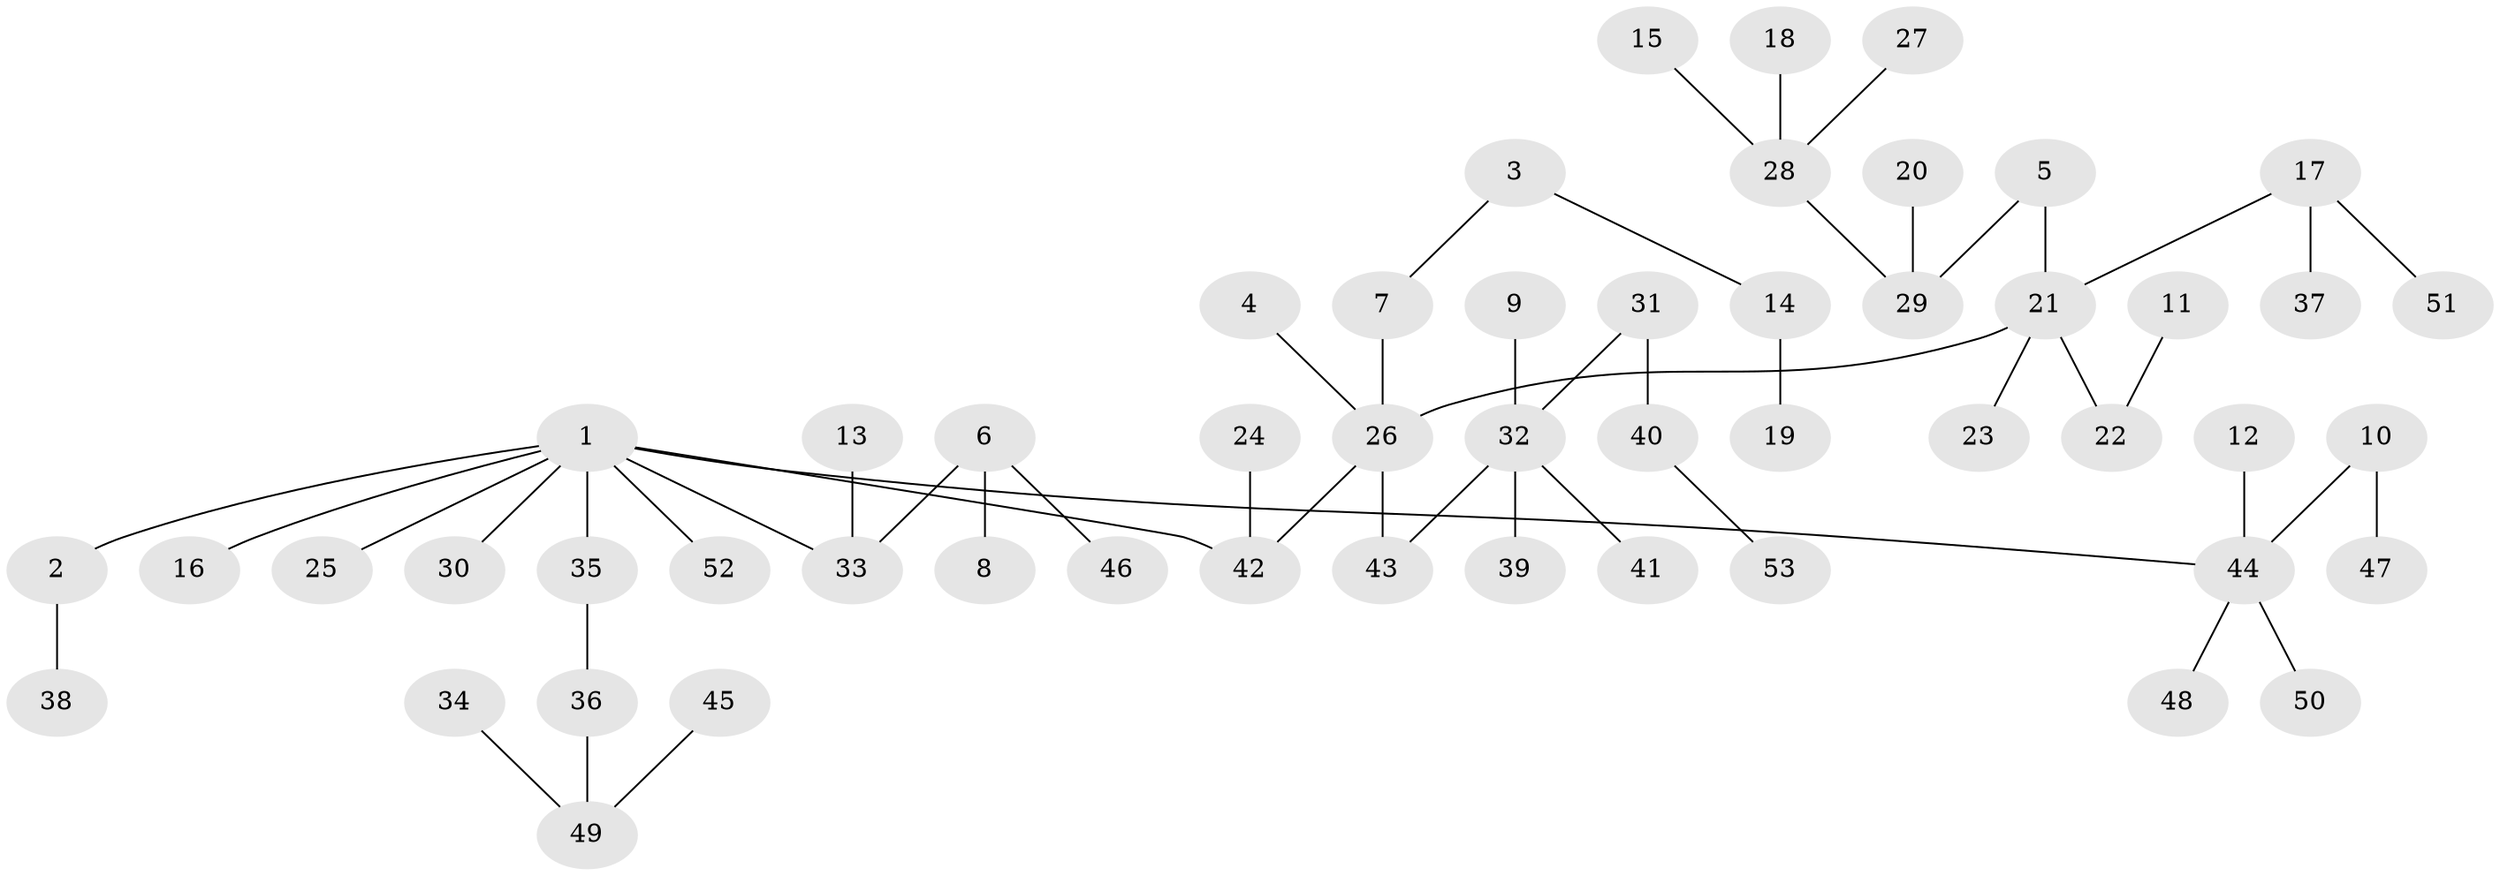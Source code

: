 // original degree distribution, {4: 0.08571428571428572, 7: 0.009523809523809525, 3: 0.13333333333333333, 2: 0.22857142857142856, 6: 0.01904761904761905, 1: 0.5047619047619047, 5: 0.01904761904761905}
// Generated by graph-tools (version 1.1) at 2025/26/03/09/25 03:26:24]
// undirected, 53 vertices, 52 edges
graph export_dot {
graph [start="1"]
  node [color=gray90,style=filled];
  1;
  2;
  3;
  4;
  5;
  6;
  7;
  8;
  9;
  10;
  11;
  12;
  13;
  14;
  15;
  16;
  17;
  18;
  19;
  20;
  21;
  22;
  23;
  24;
  25;
  26;
  27;
  28;
  29;
  30;
  31;
  32;
  33;
  34;
  35;
  36;
  37;
  38;
  39;
  40;
  41;
  42;
  43;
  44;
  45;
  46;
  47;
  48;
  49;
  50;
  51;
  52;
  53;
  1 -- 2 [weight=1.0];
  1 -- 16 [weight=1.0];
  1 -- 25 [weight=1.0];
  1 -- 30 [weight=1.0];
  1 -- 33 [weight=1.0];
  1 -- 35 [weight=1.0];
  1 -- 42 [weight=1.0];
  1 -- 44 [weight=1.0];
  1 -- 52 [weight=1.0];
  2 -- 38 [weight=1.0];
  3 -- 7 [weight=1.0];
  3 -- 14 [weight=1.0];
  4 -- 26 [weight=1.0];
  5 -- 21 [weight=1.0];
  5 -- 29 [weight=1.0];
  6 -- 8 [weight=1.0];
  6 -- 33 [weight=1.0];
  6 -- 46 [weight=1.0];
  7 -- 26 [weight=1.0];
  9 -- 32 [weight=1.0];
  10 -- 44 [weight=1.0];
  10 -- 47 [weight=1.0];
  11 -- 22 [weight=1.0];
  12 -- 44 [weight=1.0];
  13 -- 33 [weight=1.0];
  14 -- 19 [weight=1.0];
  15 -- 28 [weight=1.0];
  17 -- 21 [weight=1.0];
  17 -- 37 [weight=1.0];
  17 -- 51 [weight=1.0];
  18 -- 28 [weight=1.0];
  20 -- 29 [weight=1.0];
  21 -- 22 [weight=1.0];
  21 -- 23 [weight=1.0];
  21 -- 26 [weight=1.0];
  24 -- 42 [weight=1.0];
  26 -- 42 [weight=1.0];
  26 -- 43 [weight=1.0];
  27 -- 28 [weight=1.0];
  28 -- 29 [weight=1.0];
  31 -- 32 [weight=1.0];
  31 -- 40 [weight=1.0];
  32 -- 39 [weight=1.0];
  32 -- 41 [weight=1.0];
  32 -- 43 [weight=1.0];
  34 -- 49 [weight=1.0];
  35 -- 36 [weight=1.0];
  36 -- 49 [weight=1.0];
  40 -- 53 [weight=1.0];
  44 -- 48 [weight=1.0];
  44 -- 50 [weight=1.0];
  45 -- 49 [weight=1.0];
}
